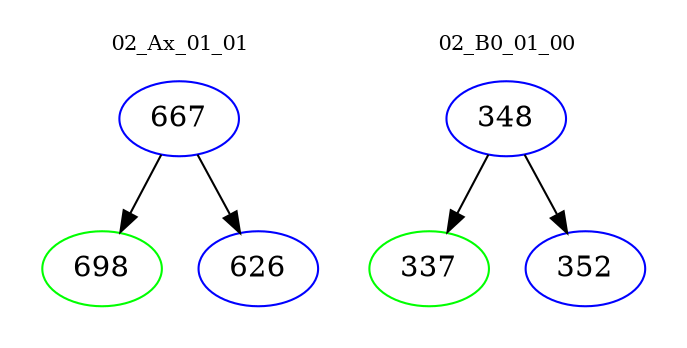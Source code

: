 digraph{
subgraph cluster_0 {
color = white
label = "02_Ax_01_01";
fontsize=10;
T0_667 [label="667", color="blue"]
T0_667 -> T0_698 [color="black"]
T0_698 [label="698", color="green"]
T0_667 -> T0_626 [color="black"]
T0_626 [label="626", color="blue"]
}
subgraph cluster_1 {
color = white
label = "02_B0_01_00";
fontsize=10;
T1_348 [label="348", color="blue"]
T1_348 -> T1_337 [color="black"]
T1_337 [label="337", color="green"]
T1_348 -> T1_352 [color="black"]
T1_352 [label="352", color="blue"]
}
}
